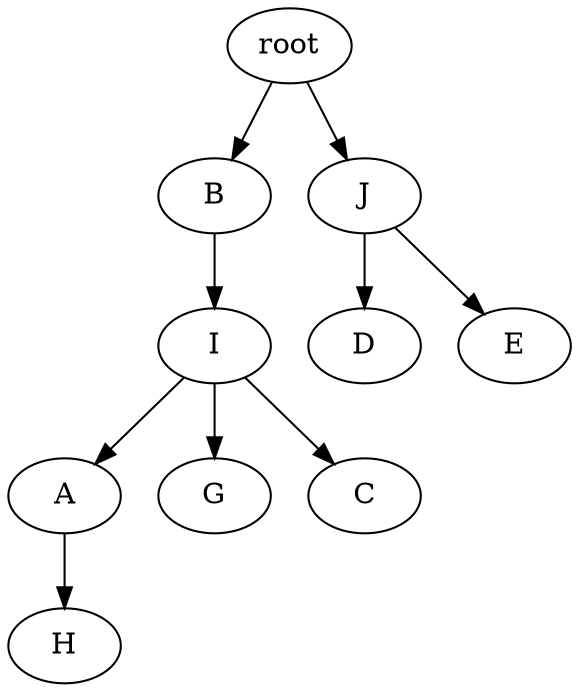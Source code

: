 strict digraph G {
	graph [name=G];
	0	[label=root];
	1	[label=B];
	0 -> 1;
	3	[label=J];
	0 -> 3;
	2	[label=I];
	1 -> 2;
	4	[label=A];
	2 -> 4;
	5	[label=G];
	2 -> 5;
	6	[label=C];
	2 -> 6;
	7	[label=D];
	3 -> 7;
	8	[label=E];
	3 -> 8;
	9	[label=H];
	4 -> 9;
}
